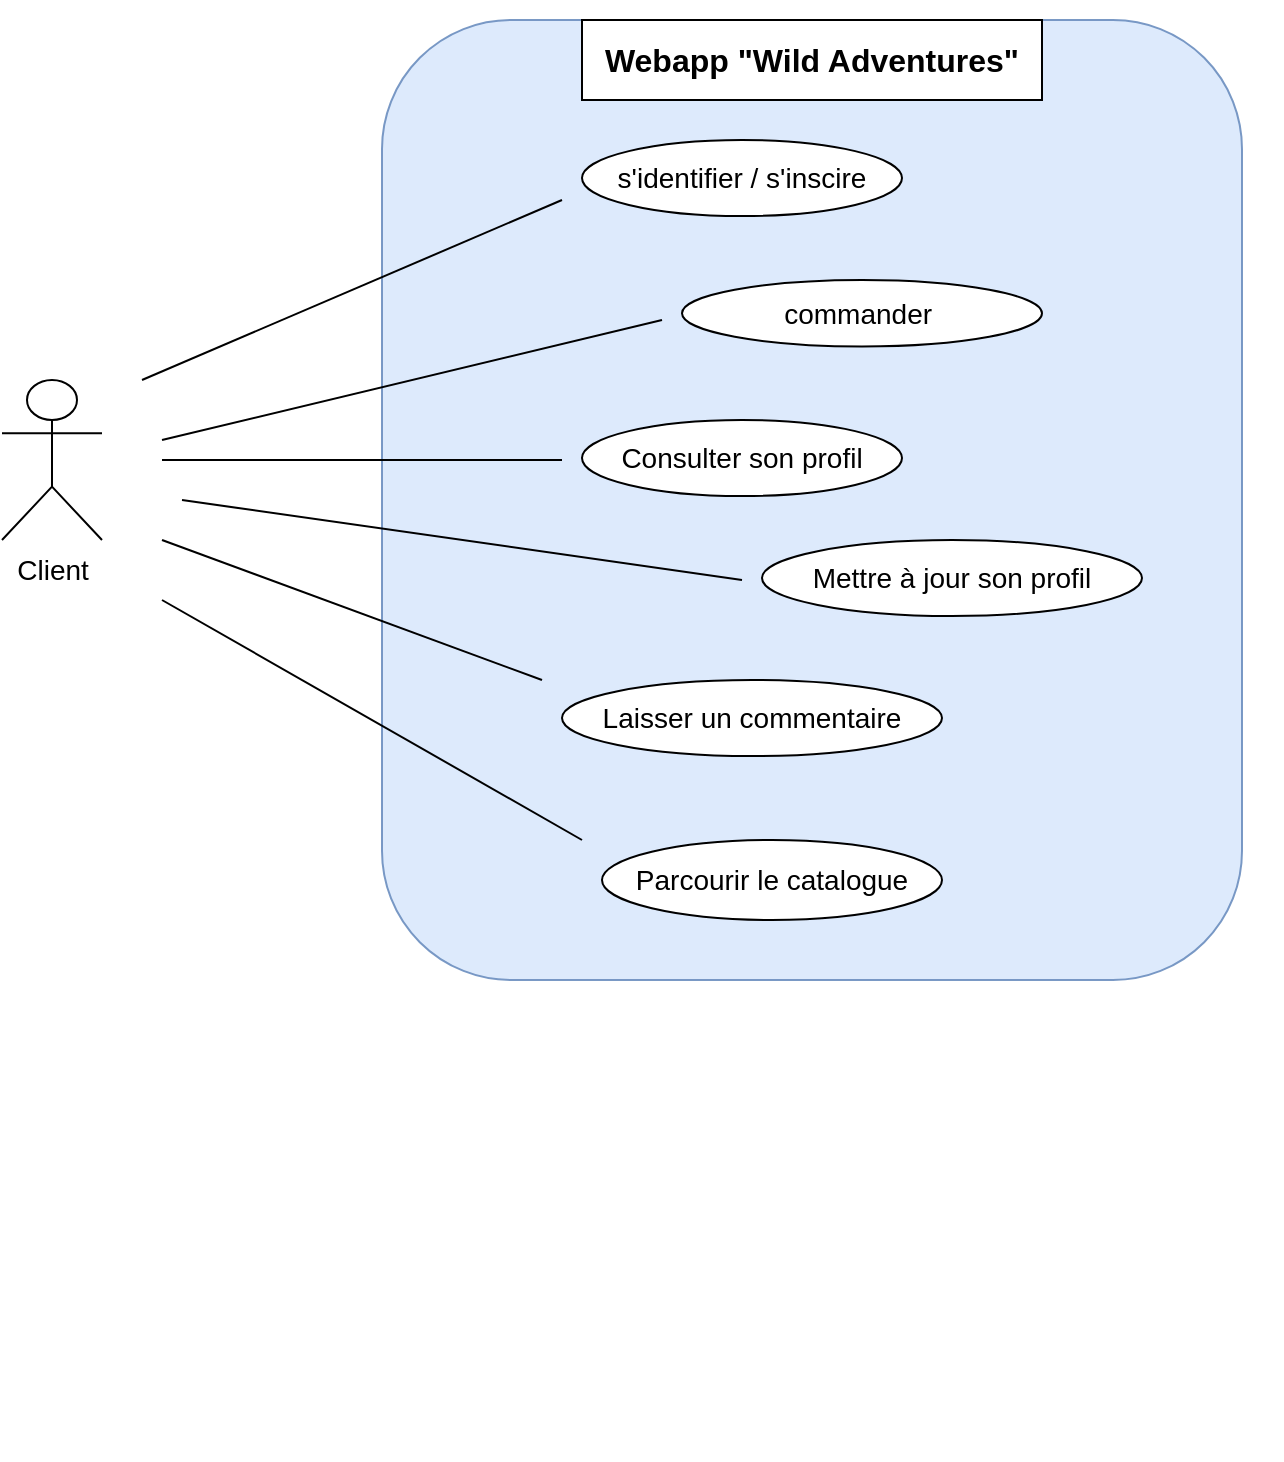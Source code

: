 <mxfile version="13.3.4" type="github" pages="6">
  <diagram id="l16LvVKYGK52wR2hXaVe" name="Use Case global">
    <mxGraphModel dx="782" dy="437" grid="1" gridSize="10" guides="0" tooltips="1" connect="0" arrows="0" fold="1" page="1" pageScale="1" pageWidth="1169" pageHeight="827" math="0" shadow="0">
      <root>
        <mxCell id="dwxqk4QM5EWWWAQlj2Q9-0" />
        <mxCell id="dwxqk4QM5EWWWAQlj2Q9-1" parent="dwxqk4QM5EWWWAQlj2Q9-0" />
        <mxCell id="9TINQXoCr86-SjD5tM9N-4" value="" style="group;movable=0;resizable=0;rotatable=0;deletable=0;editable=0;connectable=0;" parent="dwxqk4QM5EWWWAQlj2Q9-1" vertex="1" connectable="0">
          <mxGeometry x="270" y="30" width="450" height="580" as="geometry" />
        </mxCell>
        <mxCell id="BgwbjMB5iF445eNYQLC3-0" value="" style="rounded=1;whiteSpace=wrap;html=1;fillColor=#dae8fc;strokeColor=#6c8ebf;gradientColor=none;opacity=90;movable=0;resizable=0;rotatable=0;deletable=0;editable=0;connectable=0;" parent="9TINQXoCr86-SjD5tM9N-4" vertex="1">
          <mxGeometry y="10" width="430" height="480" as="geometry" />
        </mxCell>
        <mxCell id="9TINQXoCr86-SjD5tM9N-6" value="s&#39;identifier / s&#39;inscire" style="ellipse;whiteSpace=wrap;html=1;fontSize=14;align=center;" parent="9TINQXoCr86-SjD5tM9N-4" vertex="1">
          <mxGeometry x="100" y="69.996" width="160" height="38.033" as="geometry" />
        </mxCell>
        <mxCell id="9TINQXoCr86-SjD5tM9N-7" value="commander&amp;nbsp;" style="ellipse;whiteSpace=wrap;html=1;fontSize=14;align=center;" parent="9TINQXoCr86-SjD5tM9N-4" vertex="1">
          <mxGeometry x="150" y="139.997" width="180" height="33.279" as="geometry" />
        </mxCell>
        <mxCell id="9TINQXoCr86-SjD5tM9N-8" value="Laisser un commentaire" style="ellipse;whiteSpace=wrap;html=1;fontSize=14;align=center;" parent="9TINQXoCr86-SjD5tM9N-4" vertex="1">
          <mxGeometry x="90" y="340.004" width="190" height="38.033" as="geometry" />
        </mxCell>
        <mxCell id="9TINQXoCr86-SjD5tM9N-9" value="Parcourir le catalogue" style="ellipse;whiteSpace=wrap;html=1;fontSize=14;align=center;" parent="9TINQXoCr86-SjD5tM9N-4" vertex="1">
          <mxGeometry x="110" y="420" width="170" height="40" as="geometry" />
        </mxCell>
        <mxCell id="9TINQXoCr86-SjD5tM9N-11" value="Consulter son profil" style="ellipse;whiteSpace=wrap;html=1;fontSize=14;align=center;" parent="9TINQXoCr86-SjD5tM9N-4" vertex="1">
          <mxGeometry x="100" y="209.998" width="160" height="38.033" as="geometry" />
        </mxCell>
        <mxCell id="BgwbjMB5iF445eNYQLC3-2" value="&lt;b&gt;&lt;font style=&quot;font-size: 16px&quot;&gt;Webapp &quot;Wild Adventures&quot;&lt;/font&gt;&lt;/b&gt;" style="rounded=0;whiteSpace=wrap;html=1;fillColor=#ffffff;gradientColor=none;" parent="9TINQXoCr86-SjD5tM9N-4" vertex="1">
          <mxGeometry x="100" y="10" width="230" height="40" as="geometry" />
        </mxCell>
        <mxCell id="BgwbjMB5iF445eNYQLC3-6" value="" style="endArrow=none;html=1;" parent="9TINQXoCr86-SjD5tM9N-4" edge="1">
          <mxGeometry width="50" height="50" relative="1" as="geometry">
            <mxPoint x="-110" y="270" as="sourcePoint" />
            <mxPoint x="80" y="340" as="targetPoint" />
          </mxGeometry>
        </mxCell>
        <mxCell id="BgwbjMB5iF445eNYQLC3-9" value="" style="endArrow=none;html=1;" parent="9TINQXoCr86-SjD5tM9N-4" edge="1">
          <mxGeometry width="50" height="50" relative="1" as="geometry">
            <mxPoint x="-110" y="220" as="sourcePoint" />
            <mxPoint x="140" y="160" as="targetPoint" />
          </mxGeometry>
        </mxCell>
        <mxCell id="Bu-g36oLyLMwucbJOqx_-1" value="Mettre à jour son profil" style="ellipse;whiteSpace=wrap;html=1;fontSize=14;align=center;" parent="9TINQXoCr86-SjD5tM9N-4" vertex="1">
          <mxGeometry x="190" y="270.004" width="190" height="38.033" as="geometry" />
        </mxCell>
        <mxCell id="ElyUBe-IJ0Vfk8NGYN2X-7" value="" style="group;movable=0;resizable=0;rotatable=0;deletable=0;editable=0;connectable=0;" parent="dwxqk4QM5EWWWAQlj2Q9-1" vertex="1" connectable="0">
          <mxGeometry x="280" y="70" width="440" height="690" as="geometry" />
        </mxCell>
        <mxCell id="U-fvMavlR4f7UmjC3dhY-0" value="Client" style="shape=umlActor;verticalLabelPosition=bottom;labelBackgroundColor=#ffffff;verticalAlign=top;html=1;outlineConnect=0;fontSize=14;align=center;" parent="dwxqk4QM5EWWWAQlj2Q9-1" vertex="1">
          <mxGeometry x="80" y="220" width="50" height="80" as="geometry" />
        </mxCell>
        <mxCell id="BgwbjMB5iF445eNYQLC3-4" value="" style="endArrow=none;html=1;" parent="dwxqk4QM5EWWWAQlj2Q9-1" edge="1">
          <mxGeometry width="50" height="50" relative="1" as="geometry">
            <mxPoint x="150" y="220" as="sourcePoint" />
            <mxPoint x="360" y="130" as="targetPoint" />
          </mxGeometry>
        </mxCell>
        <mxCell id="BgwbjMB5iF445eNYQLC3-5" value="" style="endArrow=none;html=1;" parent="dwxqk4QM5EWWWAQlj2Q9-1" edge="1">
          <mxGeometry width="50" height="50" relative="1" as="geometry">
            <mxPoint x="160" y="260" as="sourcePoint" />
            <mxPoint x="360" y="260" as="targetPoint" />
          </mxGeometry>
        </mxCell>
        <mxCell id="BgwbjMB5iF445eNYQLC3-7" value="" style="endArrow=none;html=1;" parent="dwxqk4QM5EWWWAQlj2Q9-1" edge="1">
          <mxGeometry width="50" height="50" relative="1" as="geometry">
            <mxPoint x="160" y="330" as="sourcePoint" />
            <mxPoint x="370" y="450" as="targetPoint" />
          </mxGeometry>
        </mxCell>
        <mxCell id="Bu-g36oLyLMwucbJOqx_-2" value="" style="endArrow=none;html=1;" parent="dwxqk4QM5EWWWAQlj2Q9-1" edge="1">
          <mxGeometry width="50" height="50" relative="1" as="geometry">
            <mxPoint x="170" y="280" as="sourcePoint" />
            <mxPoint x="450" y="320" as="targetPoint" />
          </mxGeometry>
        </mxCell>
      </root>
    </mxGraphModel>
  </diagram>
  <diagram id="TcW2VMbdtglpPa7u89_d" name="Use Case-Connexion">
    <mxGraphModel dx="782" dy="437" grid="1" gridSize="10" guides="1" tooltips="1" connect="1" arrows="1" fold="1" page="1" pageScale="1" pageWidth="827" pageHeight="1169" math="0" shadow="0">
      <root>
        <mxCell id="8mOYJoN8oSfKyCAG3g6k-0" />
        <mxCell id="8mOYJoN8oSfKyCAG3g6k-1" parent="8mOYJoN8oSfKyCAG3g6k-0" />
        <mxCell id="8mOYJoN8oSfKyCAG3g6k-2" value="" style="rounded=1;whiteSpace=wrap;html=1;fontSize=14;align=center;fillColor=#dae8fc;strokeColor=#6c8ebf;direction=south;movable=1;resizable=1;rotatable=1;deletable=1;editable=1;connectable=1;fontStyle=2" parent="8mOYJoN8oSfKyCAG3g6k-1" vertex="1">
          <mxGeometry x="230" y="10" width="520" height="490" as="geometry" />
        </mxCell>
        <mxCell id="8mOYJoN8oSfKyCAG3g6k-4" value="Reintialiser mot de passe" style="ellipse;whiteSpace=wrap;html=1;fontSize=14;align=center;" parent="8mOYJoN8oSfKyCAG3g6k-1" vertex="1">
          <mxGeometry x="335" y="280" width="185" height="50" as="geometry" />
        </mxCell>
        <mxCell id="8mOYJoN8oSfKyCAG3g6k-7" value="S&#39;authentifier" style="ellipse;whiteSpace=wrap;html=1;fontSize=14;align=center;" parent="8mOYJoN8oSfKyCAG3g6k-1" vertex="1">
          <mxGeometry x="360" y="133.75" width="160" height="52.5" as="geometry" />
        </mxCell>
        <mxCell id="8mOYJoN8oSfKyCAG3g6k-10" value="Client" style="shape=umlActor;verticalLabelPosition=bottom;labelBackgroundColor=#ffffff;verticalAlign=top;html=1;outlineConnect=0;fontSize=14;align=center;" parent="8mOYJoN8oSfKyCAG3g6k-1" vertex="1">
          <mxGeometry x="80" y="100" width="90" height="120" as="geometry" />
        </mxCell>
        <mxCell id="8mOYJoN8oSfKyCAG3g6k-11" value="S&#39;inscrire" style="ellipse;whiteSpace=wrap;html=1;fontSize=14;align=center;" parent="8mOYJoN8oSfKyCAG3g6k-1" vertex="1">
          <mxGeometry x="560" y="200" width="160" height="50" as="geometry" />
        </mxCell>
        <mxCell id="8mOYJoN8oSfKyCAG3g6k-14" value="" style="endArrow=none;html=1;fontSize=16;fontColor=#35FF0D;" parent="8mOYJoN8oSfKyCAG3g6k-1" edge="1">
          <mxGeometry width="50" height="50" relative="1" as="geometry">
            <mxPoint x="180" y="180" as="sourcePoint" />
            <mxPoint x="340" y="170" as="targetPoint" />
          </mxGeometry>
        </mxCell>
        <mxCell id="8mOYJoN8oSfKyCAG3g6k-15" value="" style="endArrow=none;html=1;fontSize=16;fontColor=#35FF0D;" parent="8mOYJoN8oSfKyCAG3g6k-1" edge="1">
          <mxGeometry width="50" height="50" relative="1" as="geometry">
            <mxPoint x="190" y="210" as="sourcePoint" />
            <mxPoint x="550" y="230" as="targetPoint" />
          </mxGeometry>
        </mxCell>
        <mxCell id="8mOYJoN8oSfKyCAG3g6k-16" value="&lt;font color=&quot;#000000&quot; style=&quot;font-size: 14px&quot;&gt;&amp;lt;&amp;lt;Include&amp;gt;&amp;gt;&lt;/font&gt;" style="endArrow=open;endSize=12;dashed=1;html=1;fontSize=14;fontColor=#35FF0D;" parent="8mOYJoN8oSfKyCAG3g6k-1" edge="1">
          <mxGeometry x="-0.082" y="4" width="160" relative="1" as="geometry">
            <mxPoint x="580" y="240" as="sourcePoint" />
            <mxPoint x="490" y="280" as="targetPoint" />
            <mxPoint as="offset" />
          </mxGeometry>
        </mxCell>
        <mxCell id="8mOYJoN8oSfKyCAG3g6k-17" value="&lt;font color=&quot;#000000&quot; style=&quot;font-size: 14px&quot;&gt;&amp;lt;&amp;lt;Extends&amp;gt;&amp;gt;&lt;/font&gt;" style="endArrow=open;endSize=12;dashed=1;html=1;fontSize=14;fontColor=#35FF0D;entryX=1;entryY=0.5;entryDx=0;entryDy=0;" parent="8mOYJoN8oSfKyCAG3g6k-1" source="8mOYJoN8oSfKyCAG3g6k-11" target="8mOYJoN8oSfKyCAG3g6k-7" edge="1">
          <mxGeometry x="-0.474" y="-15" width="160" relative="1" as="geometry">
            <mxPoint x="600" y="130" as="sourcePoint" />
            <mxPoint x="510" y="187.5" as="targetPoint" />
            <Array as="points" />
            <mxPoint as="offset" />
          </mxGeometry>
        </mxCell>
        <mxCell id="8mOYJoN8oSfKyCAG3g6k-24" value="" style="endArrow=none;html=1;fontSize=16;fontColor=#35FF0D;" parent="8mOYJoN8oSfKyCAG3g6k-1" edge="1">
          <mxGeometry width="50" height="50" relative="1" as="geometry">
            <mxPoint x="200" y="230" as="sourcePoint" />
            <mxPoint x="340" y="280" as="targetPoint" />
          </mxGeometry>
        </mxCell>
        <mxCell id="lpTGErC3pqXfq3QM9Pbm-0" value="&lt;b&gt;&lt;font style=&quot;font-size: 16px&quot;&gt;Use Case Connexion&lt;/font&gt;&lt;/b&gt;" style="rounded=0;whiteSpace=wrap;html=1;fillColor=#ffffff;gradientColor=none;" parent="8mOYJoN8oSfKyCAG3g6k-1" vertex="1">
          <mxGeometry x="380" y="20" width="230" height="40" as="geometry" />
        </mxCell>
      </root>
    </mxGraphModel>
  </diagram>
  <diagram name="Use Case-Commande" id="m0dFLLl0DmVkBanWRVwP">
    <mxGraphModel dx="782" dy="437" grid="1" gridSize="10" guides="1" tooltips="1" connect="1" arrows="1" fold="1" page="1" pageScale="1" pageWidth="827" pageHeight="1169" math="0" shadow="0">
      <root>
        <mxCell id="CSwYsN7iwGuO5M_XV54l-0" />
        <mxCell id="CSwYsN7iwGuO5M_XV54l-1" parent="CSwYsN7iwGuO5M_XV54l-0" />
        <mxCell id="CSwYsN7iwGuO5M_XV54l-2" value="" style="rounded=1;whiteSpace=wrap;html=1;fontSize=14;align=center;fillColor=#dae8fc;strokeColor=#6c8ebf;direction=south;movable=0;resizable=0;rotatable=0;deletable=0;editable=0;connectable=0;fontStyle=2" parent="CSwYsN7iwGuO5M_XV54l-1" vertex="1">
          <mxGeometry x="220" y="12.5" width="520" height="547.5" as="geometry" />
        </mxCell>
        <mxCell id="CSwYsN7iwGuO5M_XV54l-3" value="Payer" style="ellipse;whiteSpace=wrap;html=1;fontSize=14;align=center;" parent="CSwYsN7iwGuO5M_XV54l-1" vertex="1">
          <mxGeometry x="369.92" y="100" width="140.17" height="30" as="geometry" />
        </mxCell>
        <mxCell id="CSwYsN7iwGuO5M_XV54l-5" value="Constitituer un panier" style="ellipse;whiteSpace=wrap;html=1;fontSize=16;align=center;" parent="CSwYsN7iwGuO5M_XV54l-1" vertex="1">
          <mxGeometry x="550" y="205" width="170" height="40" as="geometry" />
        </mxCell>
        <mxCell id="CSwYsN7iwGuO5M_XV54l-6" value="Effectuer une commande" style="ellipse;whiteSpace=wrap;html=1;fontSize=14;align=center;" parent="CSwYsN7iwGuO5M_XV54l-1" vertex="1">
          <mxGeometry x="260" y="195" width="180" height="50" as="geometry" />
        </mxCell>
        <mxCell id="CSwYsN7iwGuO5M_XV54l-8" value="Annuler commande" style="ellipse;whiteSpace=wrap;html=1;fontSize=14;align=center;" parent="CSwYsN7iwGuO5M_XV54l-1" vertex="1">
          <mxGeometry x="310" y="330" width="180" height="35" as="geometry" />
        </mxCell>
        <mxCell id="CSwYsN7iwGuO5M_XV54l-9" value="Client" style="shape=umlActor;verticalLabelPosition=bottom;labelBackgroundColor=#ffffff;verticalAlign=top;html=1;outlineConnect=0;fontSize=14;align=center;" parent="CSwYsN7iwGuO5M_XV54l-1" vertex="1">
          <mxGeometry x="30" y="245" width="90" height="120" as="geometry" />
        </mxCell>
        <mxCell id="CSwYsN7iwGuO5M_XV54l-12" value="" style="endArrow=none;html=1;fontSize=16;fontColor=#35FF0D;" parent="CSwYsN7iwGuO5M_XV54l-1" edge="1">
          <mxGeometry width="50" height="50" relative="1" as="geometry">
            <mxPoint x="130" y="320" as="sourcePoint" />
            <mxPoint x="300" y="350" as="targetPoint" />
          </mxGeometry>
        </mxCell>
        <mxCell id="CSwYsN7iwGuO5M_XV54l-17" value="&lt;font color=&quot;#000000&quot; style=&quot;font-size: 14px&quot;&gt;&amp;lt;&amp;lt;Include&amp;gt;&amp;gt;&lt;/font&gt;" style="endArrow=open;endSize=12;dashed=1;html=1;fontSize=14;fontColor=#35FF0D;entryX=0.5;entryY=0;entryDx=0;entryDy=0;" parent="CSwYsN7iwGuO5M_XV54l-1" target="CSwYsN7iwGuO5M_XV54l-8" edge="1">
          <mxGeometry x="-0.036" width="160" relative="1" as="geometry">
            <mxPoint x="380" y="250" as="sourcePoint" />
            <mxPoint x="530" y="280" as="targetPoint" />
            <mxPoint as="offset" />
          </mxGeometry>
        </mxCell>
        <mxCell id="CSwYsN7iwGuO5M_XV54l-18" value="Choisir l&#39;aventure" style="ellipse;whiteSpace=wrap;html=1;fontSize=14;align=center;" parent="CSwYsN7iwGuO5M_XV54l-1" vertex="1">
          <mxGeometry x="480" y="280" width="160" height="35" as="geometry" />
        </mxCell>
        <mxCell id="CSwYsN7iwGuO5M_XV54l-19" value="&lt;font color=&quot;#000000&quot; style=&quot;font-size: 14px&quot;&gt;&amp;lt;&amp;lt;Include&amp;gt;&amp;gt;&lt;/font&gt;" style="endArrow=open;endSize=12;dashed=1;html=1;fontSize=14;fontColor=#35FF0D;entryX=0.103;entryY=0.067;entryDx=0;entryDy=0;entryPerimeter=0;" parent="CSwYsN7iwGuO5M_XV54l-1" target="CSwYsN7iwGuO5M_XV54l-18" edge="1">
          <mxGeometry x="0.101" y="-2" width="160" relative="1" as="geometry">
            <mxPoint x="440" y="230" as="sourcePoint" />
            <mxPoint x="480" y="291" as="targetPoint" />
            <mxPoint x="1" as="offset" />
          </mxGeometry>
        </mxCell>
        <mxCell id="CSwYsN7iwGuO5M_XV54l-20" value="&lt;font color=&quot;#000000&quot; style=&quot;font-size: 14px&quot;&gt;&amp;lt;&amp;lt;Include&amp;gt;&amp;gt;&lt;/font&gt;" style="endArrow=open;endSize=12;dashed=1;html=1;fontSize=14;fontColor=#35FF0D;exitX=1;exitY=0.5;exitDx=0;exitDy=0;entryX=0;entryY=0.5;entryDx=0;entryDy=0;" parent="CSwYsN7iwGuO5M_XV54l-1" source="CSwYsN7iwGuO5M_XV54l-6" target="CSwYsN7iwGuO5M_XV54l-5" edge="1">
          <mxGeometry x="0.08" y="13" width="160" relative="1" as="geometry">
            <mxPoint x="480" y="229" as="sourcePoint" />
            <mxPoint x="520" y="290" as="targetPoint" />
            <mxPoint as="offset" />
          </mxGeometry>
        </mxCell>
        <mxCell id="CSwYsN7iwGuO5M_XV54l-21" value="&lt;font color=&quot;#000000&quot; style=&quot;font-size: 14px&quot;&gt;&amp;lt;&amp;lt;Include&amp;gt;&amp;gt;&lt;/font&gt;" style="endArrow=open;endSize=12;dashed=1;html=1;fontSize=14;fontColor=#35FF0D;entryX=0.226;entryY=0.966;entryDx=0;entryDy=0;entryPerimeter=0;" parent="CSwYsN7iwGuO5M_XV54l-1" target="CSwYsN7iwGuO5M_XV54l-3" edge="1">
          <mxGeometry x="-0.036" width="160" relative="1" as="geometry">
            <mxPoint x="360" y="190" as="sourcePoint" />
            <mxPoint x="400" y="150" as="targetPoint" />
            <mxPoint as="offset" />
          </mxGeometry>
        </mxCell>
        <mxCell id="CSwYsN7iwGuO5M_XV54l-22" value="" style="endArrow=none;html=1;fontSize=16;fontColor=#35FF0D;entryX=0.03;entryY=0.787;entryDx=0;entryDy=0;entryPerimeter=0;" parent="CSwYsN7iwGuO5M_XV54l-1" edge="1">
          <mxGeometry width="50" height="50" relative="1" as="geometry">
            <mxPoint x="140" y="290" as="sourcePoint" />
            <mxPoint x="275.4" y="244.35" as="targetPoint" />
          </mxGeometry>
        </mxCell>
        <mxCell id="CSwYsN7iwGuO5M_XV54l-25" value="&lt;b&gt;&lt;font style=&quot;font-size: 16px&quot;&gt;Use Case Commander&lt;/font&gt;&lt;/b&gt;" style="rounded=0;whiteSpace=wrap;html=1;fillColor=#ffffff;gradientColor=none;" parent="CSwYsN7iwGuO5M_XV54l-1" vertex="1">
          <mxGeometry x="380" y="20" width="230" height="40" as="geometry" />
        </mxCell>
        <mxCell id="_J9KWNvhSdXX1Mq9FBvh-0" value="Choisir la session" style="ellipse;whiteSpace=wrap;html=1;fontSize=14;align=center;" vertex="1" parent="CSwYsN7iwGuO5M_XV54l-1">
          <mxGeometry x="530" y="380" width="160" height="35" as="geometry" />
        </mxCell>
        <mxCell id="_J9KWNvhSdXX1Mq9FBvh-2" value="&lt;font color=&quot;#000000&quot; style=&quot;font-size: 14px&quot;&gt;&amp;lt;&amp;lt;Include&amp;gt;&amp;gt;&lt;/font&gt;" style="endArrow=open;endSize=12;dashed=1;html=1;fontSize=14;fontColor=#35FF0D;entryX=0.433;entryY=-0.038;entryDx=0;entryDy=0;entryPerimeter=0;" edge="1" parent="CSwYsN7iwGuO5M_XV54l-1" target="_J9KWNvhSdXX1Mq9FBvh-0">
          <mxGeometry x="0.12" y="20" width="160" relative="1" as="geometry">
            <mxPoint x="560" y="315" as="sourcePoint" />
            <mxPoint x="610" y="367" as="targetPoint" />
            <mxPoint as="offset" />
          </mxGeometry>
        </mxCell>
      </root>
    </mxGraphModel>
  </diagram>
  <diagram name="Use Case-Profil" id="eZcRm941A9b8A1obzopJ">
    <mxGraphModel dx="782" dy="437" grid="1" gridSize="10" guides="1" tooltips="1" connect="1" arrows="1" fold="1" page="1" pageScale="1" pageWidth="827" pageHeight="1169" math="0" shadow="0">
      <root>
        <mxCell id="oLZNeL68nVzBqX3v9FWq-0" />
        <mxCell id="oLZNeL68nVzBqX3v9FWq-1" parent="oLZNeL68nVzBqX3v9FWq-0" />
        <mxCell id="oLZNeL68nVzBqX3v9FWq-2" value="" style="rounded=1;whiteSpace=wrap;html=1;fontSize=14;align=center;fillColor=#dae8fc;strokeColor=#6c8ebf;direction=south;movable=1;resizable=1;rotatable=1;deletable=1;editable=1;connectable=1;fontStyle=2" parent="oLZNeL68nVzBqX3v9FWq-1" vertex="1">
          <mxGeometry x="220" y="12.5" width="520" height="547.5" as="geometry" />
        </mxCell>
        <mxCell id="oLZNeL68nVzBqX3v9FWq-4" value="consulter l&#39;historique de commandes" style="ellipse;whiteSpace=wrap;html=1;fontSize=16;align=center;" parent="oLZNeL68nVzBqX3v9FWq-1" vertex="1">
          <mxGeometry x="530" y="170" width="190" height="75" as="geometry" />
        </mxCell>
        <mxCell id="oLZNeL68nVzBqX3v9FWq-5" value="Consulter le profil" style="ellipse;whiteSpace=wrap;html=1;fontSize=14;align=center;" parent="oLZNeL68nVzBqX3v9FWq-1" vertex="1">
          <mxGeometry x="270" y="195" width="170" height="55" as="geometry" />
        </mxCell>
        <mxCell id="oLZNeL68nVzBqX3v9FWq-6" value="Supprimer son compte" style="ellipse;whiteSpace=wrap;html=1;fontSize=14;align=center;" parent="oLZNeL68nVzBqX3v9FWq-1" vertex="1">
          <mxGeometry x="310" y="330" width="180" height="35" as="geometry" />
        </mxCell>
        <mxCell id="oLZNeL68nVzBqX3v9FWq-7" value="Client" style="shape=umlActor;verticalLabelPosition=bottom;labelBackgroundColor=#ffffff;verticalAlign=top;html=1;outlineConnect=0;fontSize=14;align=center;" parent="oLZNeL68nVzBqX3v9FWq-1" vertex="1">
          <mxGeometry x="30" y="245" width="90" height="120" as="geometry" />
        </mxCell>
        <mxCell id="oLZNeL68nVzBqX3v9FWq-8" value="" style="endArrow=none;html=1;fontSize=16;fontColor=#35FF0D;" parent="oLZNeL68nVzBqX3v9FWq-1" edge="1">
          <mxGeometry width="50" height="50" relative="1" as="geometry">
            <mxPoint x="130" y="320" as="sourcePoint" />
            <mxPoint x="300" y="350" as="targetPoint" />
          </mxGeometry>
        </mxCell>
        <mxCell id="oLZNeL68nVzBqX3v9FWq-9" value="&lt;font color=&quot;#000000&quot; style=&quot;font-size: 14px&quot;&gt;&amp;lt;&amp;lt;Include&amp;gt;&amp;gt;&lt;/font&gt;" style="endArrow=open;endSize=12;dashed=1;html=1;fontSize=14;fontColor=#35FF0D;entryX=0.5;entryY=0;entryDx=0;entryDy=0;" parent="oLZNeL68nVzBqX3v9FWq-1" target="oLZNeL68nVzBqX3v9FWq-6" edge="1">
          <mxGeometry x="-0.036" width="160" relative="1" as="geometry">
            <mxPoint x="380" y="250" as="sourcePoint" />
            <mxPoint x="530" y="280" as="targetPoint" />
            <mxPoint as="offset" />
          </mxGeometry>
        </mxCell>
        <mxCell id="oLZNeL68nVzBqX3v9FWq-10" value="Modifier les informations" style="ellipse;whiteSpace=wrap;html=1;fontSize=14;align=center;" parent="oLZNeL68nVzBqX3v9FWq-1" vertex="1">
          <mxGeometry x="480" y="280" width="170" height="40" as="geometry" />
        </mxCell>
        <mxCell id="oLZNeL68nVzBqX3v9FWq-11" value="&lt;font color=&quot;#000000&quot; style=&quot;font-size: 14px&quot;&gt;&amp;lt;&amp;lt;Include&amp;gt;&amp;gt;&lt;/font&gt;" style="endArrow=open;endSize=12;dashed=1;html=1;fontSize=14;fontColor=#35FF0D;entryX=0.103;entryY=0.067;entryDx=0;entryDy=0;entryPerimeter=0;" parent="oLZNeL68nVzBqX3v9FWq-1" target="oLZNeL68nVzBqX3v9FWq-10" edge="1">
          <mxGeometry x="-0.203" y="-7" width="160" relative="1" as="geometry">
            <mxPoint x="440" y="230" as="sourcePoint" />
            <mxPoint x="480" y="291" as="targetPoint" />
            <mxPoint x="-1" as="offset" />
          </mxGeometry>
        </mxCell>
        <mxCell id="oLZNeL68nVzBqX3v9FWq-12" value="&lt;font color=&quot;#000000&quot; style=&quot;font-size: 14px&quot;&gt;&amp;lt;&amp;lt;Include&amp;gt;&amp;gt;&lt;/font&gt;" style="endArrow=open;endSize=12;dashed=1;html=1;fontSize=14;fontColor=#35FF0D;exitX=1;exitY=0.5;exitDx=0;exitDy=0;entryX=0;entryY=0.5;entryDx=0;entryDy=0;" parent="oLZNeL68nVzBqX3v9FWq-1" source="oLZNeL68nVzBqX3v9FWq-5" target="oLZNeL68nVzBqX3v9FWq-4" edge="1">
          <mxGeometry x="0.198" y="24" width="160" relative="1" as="geometry">
            <mxPoint x="480" y="229" as="sourcePoint" />
            <mxPoint x="520" y="290" as="targetPoint" />
            <mxPoint x="1" as="offset" />
          </mxGeometry>
        </mxCell>
        <mxCell id="oLZNeL68nVzBqX3v9FWq-14" value="" style="endArrow=none;html=1;fontSize=16;fontColor=#35FF0D;" parent="oLZNeL68nVzBqX3v9FWq-1" edge="1">
          <mxGeometry width="50" height="50" relative="1" as="geometry">
            <mxPoint x="140" y="290" as="sourcePoint" />
            <mxPoint x="275" y="244" as="targetPoint" />
          </mxGeometry>
        </mxCell>
        <mxCell id="oLZNeL68nVzBqX3v9FWq-15" value="&lt;b&gt;&lt;font style=&quot;font-size: 16px&quot;&gt;Use Case Profil&lt;/font&gt;&lt;/b&gt;" style="rounded=0;whiteSpace=wrap;html=1;fillColor=#ffffff;gradientColor=none;" parent="oLZNeL68nVzBqX3v9FWq-1" vertex="1">
          <mxGeometry x="380" y="20" width="230" height="40" as="geometry" />
        </mxCell>
      </root>
    </mxGraphModel>
  </diagram>
  <diagram name="Copy of Use Case-Profil" id="CVIfVjK3WB-jEQ3jZeYL">
    <mxGraphModel dx="782" dy="437" grid="1" gridSize="10" guides="1" tooltips="1" connect="1" arrows="1" fold="1" page="1" pageScale="1" pageWidth="827" pageHeight="1169" math="0" shadow="0">
      <root>
        <mxCell id="FKMfp64RvgORfzvBl-uU-0" />
        <mxCell id="FKMfp64RvgORfzvBl-uU-1" parent="FKMfp64RvgORfzvBl-uU-0" />
        <mxCell id="FKMfp64RvgORfzvBl-uU-2" value="" style="rounded=1;whiteSpace=wrap;html=1;fontSize=14;align=center;fillColor=#dae8fc;strokeColor=#6c8ebf;direction=south;movable=0;resizable=0;rotatable=0;deletable=0;editable=0;connectable=0;fontStyle=2" vertex="1" parent="FKMfp64RvgORfzvBl-uU-1">
          <mxGeometry x="220" y="12.5" width="520" height="547.5" as="geometry" />
        </mxCell>
        <mxCell id="FKMfp64RvgORfzvBl-uU-4" value="Chosir methode de paiement" style="ellipse;whiteSpace=wrap;html=1;fontSize=14;align=center;" vertex="1" parent="FKMfp64RvgORfzvBl-uU-1">
          <mxGeometry x="270" y="195" width="170" height="55" as="geometry" />
        </mxCell>
        <mxCell id="FKMfp64RvgORfzvBl-uU-5" value="renseigner infos de paiement" style="ellipse;whiteSpace=wrap;html=1;fontSize=14;align=center;" vertex="1" parent="FKMfp64RvgORfzvBl-uU-1">
          <mxGeometry x="310" y="330" width="200" height="40" as="geometry" />
        </mxCell>
        <mxCell id="FKMfp64RvgORfzvBl-uU-6" value="Client" style="shape=umlActor;verticalLabelPosition=bottom;labelBackgroundColor=#ffffff;verticalAlign=top;html=1;outlineConnect=0;fontSize=14;align=center;" vertex="1" parent="FKMfp64RvgORfzvBl-uU-1">
          <mxGeometry x="30" y="245" width="90" height="120" as="geometry" />
        </mxCell>
        <mxCell id="FKMfp64RvgORfzvBl-uU-7" value="" style="endArrow=none;html=1;fontSize=16;fontColor=#35FF0D;" edge="1" parent="FKMfp64RvgORfzvBl-uU-1">
          <mxGeometry width="50" height="50" relative="1" as="geometry">
            <mxPoint x="130" y="320" as="sourcePoint" />
            <mxPoint x="300" y="350" as="targetPoint" />
          </mxGeometry>
        </mxCell>
        <mxCell id="FKMfp64RvgORfzvBl-uU-8" value="&lt;font color=&quot;#000000&quot; style=&quot;font-size: 14px&quot;&gt;&amp;lt;&amp;lt;Include&amp;gt;&amp;gt;&lt;/font&gt;" style="endArrow=open;endSize=12;dashed=1;html=1;fontSize=14;fontColor=#35FF0D;entryX=0.5;entryY=0;entryDx=0;entryDy=0;" edge="1" parent="FKMfp64RvgORfzvBl-uU-1" target="FKMfp64RvgORfzvBl-uU-5">
          <mxGeometry x="-0.036" width="160" relative="1" as="geometry">
            <mxPoint x="380" y="250" as="sourcePoint" />
            <mxPoint x="530" y="280" as="targetPoint" />
            <mxPoint as="offset" />
          </mxGeometry>
        </mxCell>
        <mxCell id="FKMfp64RvgORfzvBl-uU-9" value="chosir adresse de facturation" style="ellipse;whiteSpace=wrap;html=1;fontSize=14;align=center;" vertex="1" parent="FKMfp64RvgORfzvBl-uU-1">
          <mxGeometry x="400" y="430" width="210" height="40" as="geometry" />
        </mxCell>
        <mxCell id="FKMfp64RvgORfzvBl-uU-12" value="" style="endArrow=none;html=1;fontSize=16;fontColor=#35FF0D;" edge="1" parent="FKMfp64RvgORfzvBl-uU-1">
          <mxGeometry width="50" height="50" relative="1" as="geometry">
            <mxPoint x="140" y="290" as="sourcePoint" />
            <mxPoint x="275" y="244" as="targetPoint" />
          </mxGeometry>
        </mxCell>
        <mxCell id="FKMfp64RvgORfzvBl-uU-13" value="&lt;b&gt;&lt;font style=&quot;font-size: 16px&quot;&gt;Use Case Paiement&lt;/font&gt;&lt;/b&gt;" style="rounded=0;whiteSpace=wrap;html=1;fillColor=#ffffff;" vertex="1" parent="FKMfp64RvgORfzvBl-uU-1">
          <mxGeometry x="380" y="20" width="230" height="40" as="geometry" />
        </mxCell>
        <mxCell id="MU_JcqN4xIQyMSYZUIQh-1" value="" style="endArrow=none;html=1;fontSize=16;fontColor=#35FF0D;" edge="1" parent="FKMfp64RvgORfzvBl-uU-1">
          <mxGeometry width="50" height="50" relative="1" as="geometry">
            <mxPoint x="140" y="330" as="sourcePoint" />
            <mxPoint x="390" y="450" as="targetPoint" />
          </mxGeometry>
        </mxCell>
      </root>
    </mxGraphModel>
  </diagram>
  <diagram name="GItFlow" id="QfZyQG98D6K0TvDH4lB_">
    
    <mxGraphModel dx="1303" dy="647" grid="1" gridSize="1" guides="1" tooltips="1" connect="1" arrows="1" fold="1" page="0" pageScale="1" pageWidth="1100" pageHeight="850" background="#ffffff" math="0" shadow="0">
      
      <root>
        
        <mxCell id="0" />
        
        <mxCell id="1" parent="0" />
        
        <mxCell id="EqnE9HQYE3wEWl8adeDT-9" value="" style="endArrow=none;html=1;strokeColor=#FF0080;strokeWidth=8;fillColor=#cce5ff;edgeStyle=entityRelationEdgeStyle;" parent="1" edge="1">
          
          <mxGeometry width="50" height="50" relative="1" as="geometry">
            
            <mxPoint x="476.0" y="362.5" as="sourcePoint" />
            
            <mxPoint x="556.0" y="423.5" as="targetPoint" />
            
          </mxGeometry>
          
        </mxCell>
        
        <mxCell id="EqnE9HQYE3wEWl8adeDT-4" value="" style="endArrow=none;html=1;strokeColor=#000087;strokeWidth=8;fillColor=#cce5ff;edgeStyle=entityRelationEdgeStyle;" parent="1" edge="1">
          
          <mxGeometry width="50" height="50" relative="1" as="geometry">
            
            <mxPoint x="787" y="302" as="sourcePoint" />
            
            <mxPoint x="867" y="363" as="targetPoint" />
            
          </mxGeometry>
          
        </mxCell>
        
        <mxCell id="EqnE9HQYE3wEWl8adeDT-12" value="" style="endArrow=none;html=1;strokeColor=#FF0080;strokeWidth=8;fillColor=#cce5ff;edgeStyle=entityRelationEdgeStyle;" parent="1" edge="1">
          
          <mxGeometry width="50" height="50" relative="1" as="geometry">
            
            <mxPoint x="641.0" y="423.5" as="sourcePoint" />
            
            <mxPoint x="720" y="362" as="targetPoint" />
            
          </mxGeometry>
          
        </mxCell>
        
        <mxCell id="EqnE9HQYE3wEWl8adeDT-15" value="" style="endArrow=none;html=1;strokeColor=#000087;strokeWidth=8;fillColor=#cce5ff;edgeStyle=entityRelationEdgeStyle;movable=0;resizable=0;rotatable=0;deletable=0;editable=0;connectable=0;shadow=0;" parent="1" edge="1">
          
          <mxGeometry width="50" height="50" relative="1" as="geometry">
            
            <mxPoint x="699" y="362" as="sourcePoint" />
            
            <mxPoint x="784" y="302" as="targetPoint" />
            
          </mxGeometry>
          
        </mxCell>
        
        <mxCell id="WCasmGg8EaBhy9nUnkJ0-86" value="" style="endArrow=none;html=1;strokeColor=#FFB366;strokeWidth=8;fillColor=#cce5ff;edgeStyle=entityRelationEdgeStyle;" parent="1" edge="1">
          
          <mxGeometry width="50" height="50" relative="1" as="geometry">
            
            <mxPoint x="586" y="193" as="sourcePoint" />
            
            <mxPoint x="677" y="127" as="targetPoint" />
            
          </mxGeometry>
          
        </mxCell>
        
        <mxCell id="WCasmGg8EaBhy9nUnkJ0-90" value="" style="endArrow=none;html=1;strokeColor=#55D495;strokeWidth=8;fillColor=#cce5ff;edgeStyle=entityRelationEdgeStyle;" parent="1" edge="1">
          
          <mxGeometry width="50" height="50" relative="1" as="geometry">
            
            <mxPoint x="847.0" y="212" as="sourcePoint" />
            
            <mxPoint x="936" y="302" as="targetPoint" />
            
          </mxGeometry>
          
        </mxCell>
        
        <mxCell id="WCasmGg8EaBhy9nUnkJ0-89" value="" style="endArrow=none;html=1;strokeColor=#55D495;strokeWidth=8;fillColor=#cce5ff;edgeStyle=entityRelationEdgeStyle;" parent="1" edge="1">
          
          <mxGeometry width="50" height="50" relative="1" as="geometry">
            
            <mxPoint x="847" y="213" as="sourcePoint" />
            
            <mxPoint x="943" y="128" as="targetPoint" />
            
          </mxGeometry>
          
        </mxCell>
        
        <mxCell id="WCasmGg8EaBhy9nUnkJ0-62" value="" style="endArrow=none;html=1;strokeColor=#FFB366;strokeWidth=8;fillColor=#cce5ff;edgeStyle=entityRelationEdgeStyle;" parent="1" source="WCasmGg8EaBhy9nUnkJ0-73" edge="1">
          
          <mxGeometry width="50" height="50" relative="1" as="geometry">
            
            <mxPoint x="367" y="129" as="sourcePoint" />
            
            <mxPoint x="444" y="193" as="targetPoint" />
            
          </mxGeometry>
          
        </mxCell>
        
        <mxCell id="WCasmGg8EaBhy9nUnkJ0-50" value="" style="endArrow=none;html=1;strokeColor=#55D495;strokeWidth=8;fillColor=#cce5ff;edgeStyle=entityRelationEdgeStyle;" parent="1" source="WCasmGg8EaBhy9nUnkJ0-48" edge="1">
          
          <mxGeometry width="50" height="50" relative="1" as="geometry">
            
            <mxPoint x="637.18" y="290" as="sourcePoint" />
            
            <mxPoint x="742" y="213" as="targetPoint" />
            
          </mxGeometry>
          
        </mxCell>
        
        <mxCell id="WCasmGg8EaBhy9nUnkJ0-37" value="" style="endArrow=none;html=1;strokeColor=#000087;strokeWidth=8;fillColor=#cce5ff;edgeStyle=entityRelationEdgeStyle;" parent="1" edge="1">
          
          <mxGeometry width="50" height="50" relative="1" as="geometry">
            
            <mxPoint x="378" y="302" as="sourcePoint" />
            
            <mxPoint x="458" y="363" as="targetPoint" />
            
          </mxGeometry>
          
        </mxCell>
        
        <mxCell id="WCasmGg8EaBhy9nUnkJ0-8" value="" style="endArrow=none;html=1;strokeWidth=8;fillColor=#eeeeee;strokeColor=#97A0AB;" parent="1" source="WCasmGg8EaBhy9nUnkJ0-95" edge="1">
          
          <mxGeometry width="50" height="50" relative="1" as="geometry">
            
            <mxPoint x="361" y="128" as="sourcePoint" />
            
            <mxPoint x="950" y="128" as="targetPoint" />
            
          </mxGeometry>
          
        </mxCell>
        
        <mxCell id="WCasmGg8EaBhy9nUnkJ0-13" value="" style="ellipse;whiteSpace=wrap;html=1;aspect=fixed;fillColor=#97A0AB;strokeColor=none;" parent="1" vertex="1">
          
          <mxGeometry x="200" y="118" width="21" height="21" as="geometry" />
          
        </mxCell>
        
        <mxCell id="WCasmGg8EaBhy9nUnkJ0-15" value="" style="endArrow=none;html=1;strokeColor=#749BD6;strokeWidth=8;fillColor=#cce5ff;edgeStyle=entityRelationEdgeStyle;" parent="1" edge="1">
          
          <mxGeometry width="50" height="50" relative="1" as="geometry">
            
            <mxPoint x="224" y="127" as="sourcePoint" />
            
            <mxPoint x="323" y="301" as="targetPoint" />
            
          </mxGeometry>
          
        </mxCell>
        
        <mxCell id="WCasmGg8EaBhy9nUnkJ0-16" value="" style="endArrow=none;html=1;strokeWidth=8;fillColor=#eeeeee;strokeColor=#749BD6;movable=0;resizable=0;rotatable=0;deletable=0;editable=0;connectable=0;" parent="1" source="EqnE9HQYE3wEWl8adeDT-16" edge="1">
          
          <mxGeometry width="50" height="50" relative="1" as="geometry">
            
            <mxPoint x="360" y="302" as="sourcePoint" />
            
            <mxPoint x="972" y="302" as="targetPoint" />
            
          </mxGeometry>
          
        </mxCell>
        
        <mxCell id="WCasmGg8EaBhy9nUnkJ0-19" value="&lt;font color=&quot;#749bd6&quot; size=&quot;1&quot;&gt;&lt;b style=&quot;font-size: 14px&quot;&gt;develop&lt;/b&gt;&lt;/font&gt;" style="rounded=1;whiteSpace=wrap;html=1;fillColor=none;arcSize=44;strokeColor=#749BD6;strokeWidth=2;" parent="1" vertex="1">
          
          <mxGeometry x="182" y="270" width="67" height="28" as="geometry" />
          
        </mxCell>
        
        <mxCell id="WCasmGg8EaBhy9nUnkJ0-23" value="" style="endArrow=none;html=1;strokeWidth=8;fillColor=#eeeeee;strokeColor=#97A0AB;" parent="1" edge="1">
          
          <mxGeometry width="50" height="50" relative="1" as="geometry">
            
            <mxPoint x="212" y="127" as="sourcePoint" />
            
            <mxPoint x="359" y="127" as="targetPoint" />
            
          </mxGeometry>
          
        </mxCell>
        
        <mxCell id="WCasmGg8EaBhy9nUnkJ0-21" value="" style="ellipse;whiteSpace=wrap;html=1;aspect=fixed;fillColor=#749BD6;strokeColor=none;strokeWidth=1;" parent="1" vertex="1">
          
          <mxGeometry x="314" y="291" width="21" height="21" as="geometry" />
          
        </mxCell>
        
        <mxCell id="WCasmGg8EaBhy9nUnkJ0-29" value="" style="ellipse;whiteSpace=wrap;html=1;aspect=fixed;fillColor=#749BD6;strokeColor=none;" parent="1" vertex="1">
          
          <mxGeometry x="377.18" y="291" width="21" height="21" as="geometry" />
          
        </mxCell>
        
        <mxCell id="WCasmGg8EaBhy9nUnkJ0-33" value="" style="endArrow=none;html=1;strokeWidth=8;fillColor=#eeeeee;strokeColor=#749BD6;movable=0;resizable=0;rotatable=0;deletable=0;editable=0;connectable=0;" parent="1" source="WCasmGg8EaBhy9nUnkJ0-21" target="WCasmGg8EaBhy9nUnkJ0-29" edge="1">
          
          <mxGeometry width="50" height="50" relative="1" as="geometry">
            
            <mxPoint x="305" y="263" as="sourcePoint" />
            
            <mxPoint x="831" y="262" as="targetPoint" />
            
          </mxGeometry>
          
        </mxCell>
        
        <mxCell id="WCasmGg8EaBhy9nUnkJ0-40" value="&lt;font color=&quot;#000087&quot; size=&quot;1&quot;&gt;&lt;b style=&quot;font-size: 14px&quot;&gt;sprint&lt;/b&gt;&lt;/font&gt;" style="rounded=1;whiteSpace=wrap;html=1;fillColor=none;arcSize=39;strokeColor=#000087;strokeWidth=2;" parent="1" vertex="1">
          
          <mxGeometry x="180" y="334" width="68" height="26" as="geometry" />
          
        </mxCell>
        
        <mxCell id="WCasmGg8EaBhy9nUnkJ0-41" value="" style="ellipse;whiteSpace=wrap;html=1;aspect=fixed;fillColor=#000087;strokeColor=none;" parent="1" vertex="1">
          
          <mxGeometry x="446.18" y="350" width="21" height="21" as="geometry" />
          
        </mxCell>
        
        <mxCell id="WCasmGg8EaBhy9nUnkJ0-47" value="&lt;font size=&quot;1&quot; color=&quot;#000087&quot;&gt;&lt;b style=&quot;font-size: 12px&quot;&gt;sprint&amp;nbsp; #01&lt;/b&gt;&lt;/font&gt;" style="text;html=1;strokeColor=none;fillColor=none;align=center;verticalAlign=middle;whiteSpace=wrap;rounded=0;shadow=0;" parent="1" vertex="1">
          
          <mxGeometry x="390" y="373" width="89" height="33" as="geometry" />
          
        </mxCell>
        
        <mxCell id="WCasmGg8EaBhy9nUnkJ0-48" value="" style="ellipse;whiteSpace=wrap;html=1;aspect=fixed;fillColor=#749BD6;strokeColor=none;" parent="1" vertex="1">
          
          <mxGeometry x="626.18" y="291" width="21" height="21" as="geometry" />
          
        </mxCell>
        
        <mxCell id="WCasmGg8EaBhy9nUnkJ0-52" value="" style="endArrow=none;html=1;strokeWidth=8;fillColor=#eeeeee;strokeColor=#55D495;" parent="1" edge="1">
          
          <mxGeometry width="50" height="50" relative="1" as="geometry">
            
            <mxPoint x="719" y="213" as="sourcePoint" />
            
            <mxPoint x="849" y="213" as="targetPoint" />
            
          </mxGeometry>
          
        </mxCell>
        
        <mxCell id="WCasmGg8EaBhy9nUnkJ0-55" value="&lt;font color=&quot;#55d495&quot; size=&quot;1&quot;&gt;&lt;b style=&quot;font-size: 14px&quot;&gt;release&lt;/b&gt;&lt;/font&gt;" style="rounded=1;whiteSpace=wrap;html=1;fillColor=none;arcSize=50;strokeColor=#55D495;strokeWidth=2;" parent="1" vertex="1">
          
          <mxGeometry x="182" y="209" width="67.37" height="30" as="geometry" />
          
        </mxCell>
        
        <mxCell id="WCasmGg8EaBhy9nUnkJ0-56" value="&lt;font color=&quot;#ffb366&quot; size=&quot;1&quot;&gt;&lt;b style=&quot;font-size: 14px&quot;&gt;hotfix&lt;/b&gt;&lt;/font&gt;" style="rounded=1;whiteSpace=wrap;html=1;fillColor=none;arcSize=50;strokeColor=#FFB366;strokeWidth=2;" parent="1" vertex="1">
          
          <mxGeometry x="182" y="154" width="68" height="29" as="geometry" />
          
        </mxCell>
        
        <mxCell id="WCasmGg8EaBhy9nUnkJ0-65" value="&lt;b&gt;&lt;font color=&quot;#97a0ab&quot; style=&quot;font-size: 14px&quot;&gt;master&lt;/font&gt;&lt;/b&gt;" style="rounded=1;whiteSpace=wrap;html=1;fillColor=none;arcSize=50;strokeColor=#97A0AB;strokeWidth=2;" parent="1" vertex="1">
          
          <mxGeometry x="182" y="80" width="67" height="30" as="geometry" />
          
        </mxCell>
        
        <mxCell id="WCasmGg8EaBhy9nUnkJ0-73" value="" style="ellipse;whiteSpace=wrap;html=1;aspect=fixed;fillColor=#97A0AB;strokeColor=none;" parent="1" vertex="1">
          
          <mxGeometry x="342" y="116" width="21" height="21" as="geometry" />
          
        </mxCell>
        
        <mxCell id="WCasmGg8EaBhy9nUnkJ0-74" value="" style="endArrow=none;html=1;strokeWidth=10;fillColor=#eeeeee;strokeColor=#97A0AB;" parent="1" target="WCasmGg8EaBhy9nUnkJ0-73" edge="1">
          
          <mxGeometry width="50" height="50" relative="1" as="geometry">
            
            <mxPoint x="361" y="128" as="sourcePoint" />
            
            <mxPoint x="738" y="126" as="targetPoint" />
            
          </mxGeometry>
          
        </mxCell>
        
        <mxCell id="WCasmGg8EaBhy9nUnkJ0-78" value="" style="endArrow=none;html=1;strokeColor=#000087;strokeWidth=8;movable=0;resizable=0;rotatable=0;deletable=0;editable=0;connectable=0;" parent="1" edge="1">
          
          <mxGeometry width="50" height="50" relative="1" as="geometry">
            
            <mxPoint x="458" y="363" as="sourcePoint" />
            
            <mxPoint x="701" y="362" as="targetPoint" />
            
          </mxGeometry>
          
        </mxCell>
        
        <mxCell id="WCasmGg8EaBhy9nUnkJ0-85" value="" style="endArrow=none;html=1;strokeColor=#FFB366;strokeWidth=8;" parent="1" source="WCasmGg8EaBhy9nUnkJ0-67" edge="1">
          
          <mxGeometry width="50" height="50" relative="1" as="geometry">
            
            <mxPoint x="442" y="193" as="sourcePoint" />
            
            <mxPoint x="597" y="193" as="targetPoint" />
            
          </mxGeometry>
          
        </mxCell>
        
        <mxCell id="WCasmGg8EaBhy9nUnkJ0-88" value="" style="ellipse;whiteSpace=wrap;html=1;aspect=fixed;fillColor=#55D495;strokeColor=none;" parent="1" vertex="1">
          
          <mxGeometry x="839" y="202" width="21" height="21" as="geometry" />
          
        </mxCell>
        
        <mxCell id="WCasmGg8EaBhy9nUnkJ0-67" value="" style="ellipse;whiteSpace=wrap;html=1;aspect=fixed;fillColor=#FFB366;strokeColor=none;" parent="1" vertex="1">
          
          <mxGeometry x="509" y="183" width="21" height="21" as="geometry" />
          
        </mxCell>
        
        <mxCell id="WCasmGg8EaBhy9nUnkJ0-92" value="" style="endArrow=none;html=1;strokeColor=#FFB366;strokeWidth=8;" parent="1" target="WCasmGg8EaBhy9nUnkJ0-67" edge="1">
          
          <mxGeometry width="50" height="50" relative="1" as="geometry">
            
            <mxPoint x="442" y="193" as="sourcePoint" />
            
            <mxPoint x="597" y="193" as="targetPoint" />
            
          </mxGeometry>
          
        </mxCell>
        
        <mxCell id="WCasmGg8EaBhy9nUnkJ0-93" value="" style="ellipse;whiteSpace=wrap;html=1;aspect=fixed;fillColor=#97A0AB;strokeColor=none;" parent="1" vertex="1">
          
          <mxGeometry x="945" y="117" width="21" height="21" as="geometry" />
          
        </mxCell>
        
        <mxCell id="WCasmGg8EaBhy9nUnkJ0-95" value="" style="ellipse;whiteSpace=wrap;html=1;aspect=fixed;fillColor=#97A0AB;strokeColor=none;" parent="1" vertex="1">
          
          <mxGeometry x="717" y="117" width="21" height="21" as="geometry" />
          
        </mxCell>
        
        <mxCell id="WCasmGg8EaBhy9nUnkJ0-98" value="" style="endArrow=none;html=1;strokeWidth=8;fillColor=#eeeeee;strokeColor=#97A0AB;" parent="1" source="WCasmGg8EaBhy9nUnkJ0-73" target="WCasmGg8EaBhy9nUnkJ0-95" edge="1">
          
          <mxGeometry width="50" height="50" relative="1" as="geometry">
            
            <mxPoint x="363.0" y="126.523" as="sourcePoint" />
            
            <mxPoint x="950" y="128" as="targetPoint" />
            
          </mxGeometry>
          
        </mxCell>
        
        <mxCell id="WCasmGg8EaBhy9nUnkJ0-100" value="" style="ellipse;whiteSpace=wrap;html=1;aspect=fixed;fillColor=#749BD6;strokeColor=none;" parent="1" vertex="1">
          
          <mxGeometry x="963" y="290" width="21" height="21" as="geometry" />
          
        </mxCell>
        
        <mxCell id="EqnE9HQYE3wEWl8adeDT-5" value="" style="ellipse;whiteSpace=wrap;html=1;aspect=fixed;fillColor=#000087;strokeColor=none;" parent="1" vertex="1">
          
          <mxGeometry x="855.18" y="350" width="21" height="21" as="geometry" />
          
        </mxCell>
        
        <mxCell id="EqnE9HQYE3wEWl8adeDT-6" value="" style="endArrow=none;html=1;strokeColor=#000087;strokeWidth=8;" parent="1" edge="1">
          
          <mxGeometry width="50" height="50" relative="1" as="geometry">
            
            <mxPoint x="867" y="363" as="sourcePoint" />
            
            <mxPoint x="965" y="363" as="targetPoint" />
            
          </mxGeometry>
          
        </mxCell>
        
        <mxCell id="EqnE9HQYE3wEWl8adeDT-7" value="&lt;font size=&quot;1&quot; color=&quot;#000087&quot;&gt;&lt;b style=&quot;font-size: 12px&quot;&gt;sprint&amp;nbsp; #02&lt;/b&gt;&lt;/font&gt;" style="text;html=1;strokeColor=none;fillColor=none;align=center;verticalAlign=middle;whiteSpace=wrap;rounded=0;shadow=0;" parent="1" vertex="1">
          
          <mxGeometry x="800" y="376" width="89" height="33" as="geometry" />
          
        </mxCell>
        
        <mxCell id="EqnE9HQYE3wEWl8adeDT-8" value="&lt;font size=&quot;1&quot; color=&quot;#ff0080&quot;&gt;&lt;b style=&quot;font-size: 14px&quot;&gt;features&lt;/b&gt;&lt;/font&gt;" style="rounded=1;whiteSpace=wrap;html=1;fillColor=none;arcSize=44;strokeColor=#FF0080;strokeWidth=2;" parent="1" vertex="1">
          
          <mxGeometry x="180" y="396" width="67" height="28" as="geometry" />
          
        </mxCell>
        
        <mxCell id="EqnE9HQYE3wEWl8adeDT-10" value="" style="ellipse;whiteSpace=wrap;html=1;aspect=fixed;fillColor=#FF0080;strokeColor=none;" parent="1" vertex="1">
          
          <mxGeometry x="544.18" y="410.5" width="21" height="21" as="geometry" />
          
        </mxCell>
        
        <mxCell id="EqnE9HQYE3wEWl8adeDT-11" value="" style="endArrow=none;html=1;strokeColor=#FF0080;strokeWidth=8;" parent="1" edge="1">
          
          <mxGeometry width="50" height="50" relative="1" as="geometry">
            
            <mxPoint x="556.0" y="423.5" as="sourcePoint" />
            
            <mxPoint x="654" y="423.5" as="targetPoint" />
            
          </mxGeometry>
          
        </mxCell>
        
        <mxCell id="EqnE9HQYE3wEWl8adeDT-13" value="" style="ellipse;whiteSpace=wrap;html=1;aspect=fixed;fillColor=#000087;strokeColor=none;" parent="1" vertex="1">
          
          <mxGeometry x="960" y="353" width="21" height="21" as="geometry" />
          
        </mxCell>
        
        <mxCell id="EqnE9HQYE3wEWl8adeDT-16" value="" style="ellipse;whiteSpace=wrap;html=1;aspect=fixed;fillColor=#749BD6;strokeColor=none;" parent="1" vertex="1">
          
          <mxGeometry x="777" y="291" width="21" height="21" as="geometry" />
          
        </mxCell>
        
        <mxCell id="EqnE9HQYE3wEWl8adeDT-20" value="" style="endArrow=none;html=1;strokeWidth=8;fillColor=#eeeeee;strokeColor=#749BD6;movable=0;resizable=0;rotatable=0;deletable=0;editable=0;connectable=0;" parent="1" target="EqnE9HQYE3wEWl8adeDT-16" edge="1">
          
          <mxGeometry width="50" height="50" relative="1" as="geometry">
            
            <mxPoint x="360" y="302" as="sourcePoint" />
            
            <mxPoint x="972" y="302" as="targetPoint" />
            
          </mxGeometry>
          
        </mxCell>
        
        <mxCell id="EqnE9HQYE3wEWl8adeDT-21" value="&lt;font size=&quot;1&quot; color=&quot;#ff0080&quot;&gt;&lt;b style=&quot;font-size: 12px&quot;&gt;feature #01&lt;/b&gt;&lt;/font&gt;" style="text;html=1;strokeColor=none;fillColor=none;align=center;verticalAlign=middle;whiteSpace=wrap;rounded=0;shadow=0;" parent="1" vertex="1">
          
          <mxGeometry x="459" y="441" width="89" height="33" as="geometry" />
          
        </mxCell>
        
        <mxCell id="EqnE9HQYE3wEWl8adeDT-22" value="" style="ellipse;whiteSpace=wrap;html=1;aspect=fixed;fillColor=#000087;strokeColor=none;movable=1;resizable=1;rotatable=1;deletable=1;editable=1;connectable=1;" parent="1" vertex="1">
          
          <mxGeometry x="687" y="349" width="21" height="21" as="geometry" />
          
        </mxCell>
        
        <mxCell id="AgkUNkeEKuQdtDCbUovK-1" value="Text" style="text;html=1;align=center;verticalAlign=middle;resizable=0;points=[];autosize=1;" vertex="1" parent="1">
          
          <mxGeometry x="666" y="206" width="33" height="19" as="geometry" />
          
        </mxCell>
        
      </root>
      
    </mxGraphModel>
    
  </diagram>
</mxfile>
